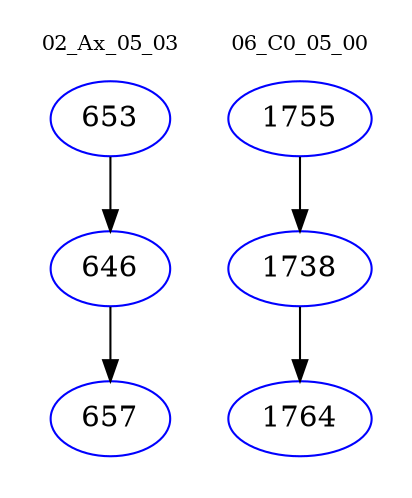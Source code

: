 digraph{
subgraph cluster_0 {
color = white
label = "02_Ax_05_03";
fontsize=10;
T0_653 [label="653", color="blue"]
T0_653 -> T0_646 [color="black"]
T0_646 [label="646", color="blue"]
T0_646 -> T0_657 [color="black"]
T0_657 [label="657", color="blue"]
}
subgraph cluster_1 {
color = white
label = "06_C0_05_00";
fontsize=10;
T1_1755 [label="1755", color="blue"]
T1_1755 -> T1_1738 [color="black"]
T1_1738 [label="1738", color="blue"]
T1_1738 -> T1_1764 [color="black"]
T1_1764 [label="1764", color="blue"]
}
}
